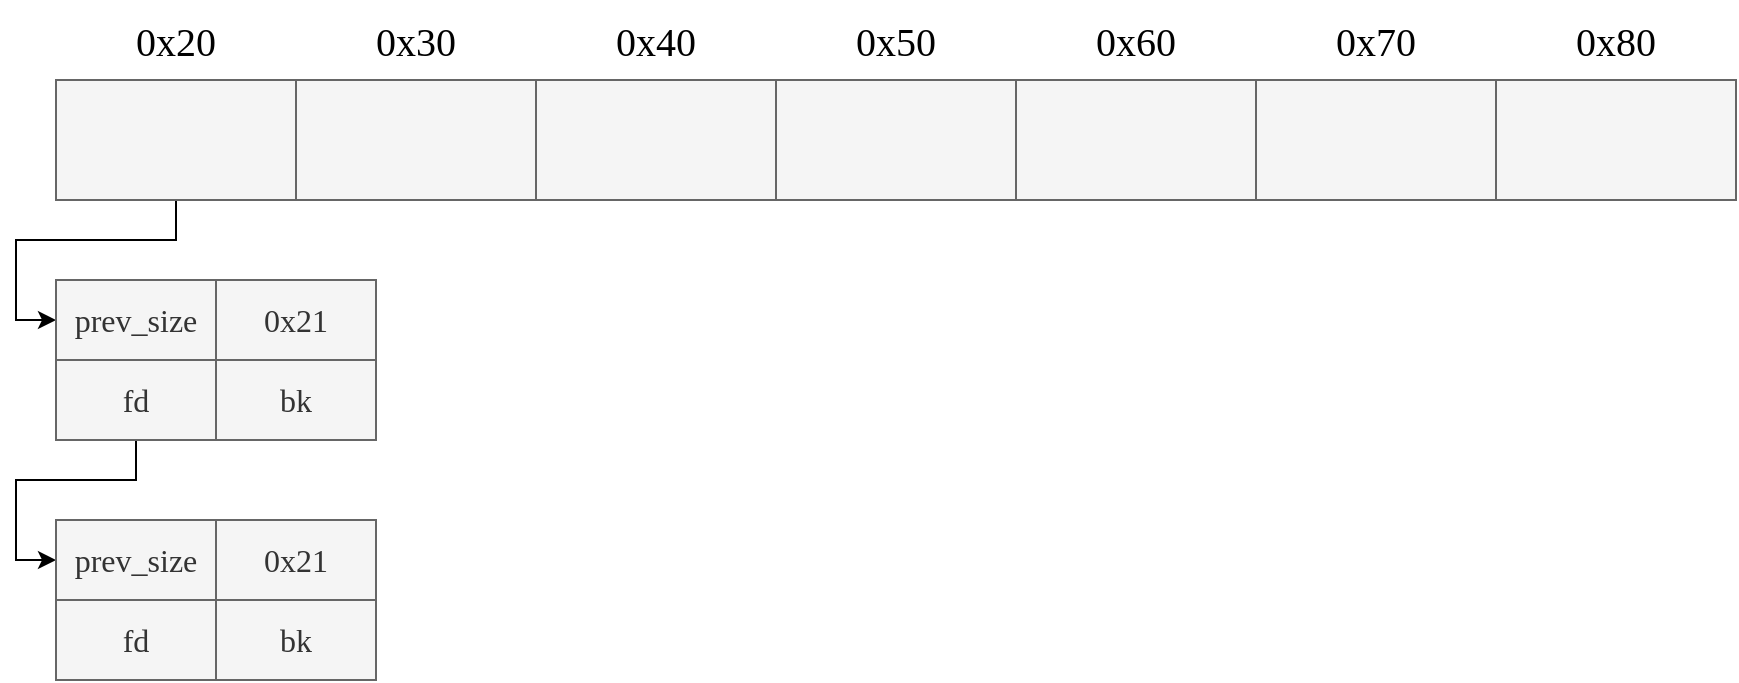 <mxfile>
    <diagram id="b-Bwdr1y-Pm7TVUk07Hk" name="Page-1">
        <mxGraphModel dx="1753" dy="1172" grid="1" gridSize="10" guides="1" tooltips="1" connect="1" arrows="1" fold="1" page="1" pageScale="1" pageWidth="827" pageHeight="1169" math="0" shadow="0">
            <root>
                <mxCell id="0"/>
                <mxCell id="1" parent="0"/>
                <mxCell id="31" style="edgeStyle=orthogonalEdgeStyle;rounded=0;orthogonalLoop=1;jettySize=auto;html=1;exitX=0.5;exitY=1;exitDx=0;exitDy=0;entryX=0;entryY=0.5;entryDx=0;entryDy=0;fontSize=16;fontFamily=Verdana;fontStyle=0;horizontal=1;" parent="1" source="2" target="27" edge="1">
                    <mxGeometry relative="1" as="geometry"/>
                </mxCell>
                <mxCell id="2" value="" style="rounded=0;whiteSpace=wrap;html=1;strokeColor=#666666;fontColor=#333333;fillColor=#f5f5f5;fontSize=16;fontFamily=Verdana;fontStyle=0;horizontal=1;" parent="1" vertex="1">
                    <mxGeometry x="80" y="200" width="120" height="60" as="geometry"/>
                </mxCell>
                <mxCell id="18" value="&lt;font style=&quot;font-size: 20px&quot;&gt;0x20&lt;/font&gt;" style="text;html=1;strokeColor=none;fillColor=none;align=center;verticalAlign=middle;whiteSpace=wrap;rounded=0;fontSize=16;fontFamily=Verdana;fontStyle=0;horizontal=1;" parent="1" vertex="1">
                    <mxGeometry x="80" y="160" width="120" height="40" as="geometry"/>
                </mxCell>
                <mxCell id="27" value="&lt;font style=&quot;font-size: 16px;&quot;&gt;prev_size&lt;/font&gt;" style="rounded=0;whiteSpace=wrap;html=1;fillColor=#f5f5f5;strokeColor=#666666;fontColor=#333333;fontSize=16;fontFamily=Verdana;fontStyle=0;horizontal=1;" parent="1" vertex="1">
                    <mxGeometry x="80" y="300" width="80" height="40" as="geometry"/>
                </mxCell>
                <mxCell id="36" value="&lt;font style=&quot;font-size: 16px;&quot;&gt;0x21&lt;/font&gt;" style="rounded=0;whiteSpace=wrap;html=1;fillColor=#f5f5f5;strokeColor=#666666;fontColor=#333333;fontSize=16;fontFamily=Verdana;fontStyle=0;horizontal=1;" parent="1" vertex="1">
                    <mxGeometry x="160" y="300" width="80" height="40" as="geometry"/>
                </mxCell>
                <mxCell id="43" style="edgeStyle=orthogonalEdgeStyle;rounded=0;orthogonalLoop=1;jettySize=auto;html=1;exitX=0.5;exitY=1;exitDx=0;exitDy=0;entryX=0;entryY=0.5;entryDx=0;entryDy=0;fontSize=16;fontFamily=Verdana;fontStyle=0;horizontal=1;" parent="1" source="37" target="39" edge="1">
                    <mxGeometry relative="1" as="geometry"/>
                </mxCell>
                <mxCell id="37" value="fd" style="rounded=0;whiteSpace=wrap;html=1;fillColor=#f5f5f5;strokeColor=#666666;fontColor=#333333;fontSize=16;fontFamily=Verdana;fontStyle=0;horizontal=1;" parent="1" vertex="1">
                    <mxGeometry x="80" y="340" width="80" height="40" as="geometry"/>
                </mxCell>
                <mxCell id="38" value="bk" style="rounded=0;whiteSpace=wrap;html=1;fillColor=#f5f5f5;strokeColor=#666666;fontColor=#333333;fontSize=16;fontFamily=Verdana;fontStyle=0;horizontal=1;" parent="1" vertex="1">
                    <mxGeometry x="160" y="340" width="80" height="40" as="geometry"/>
                </mxCell>
                <mxCell id="39" value="&lt;font style=&quot;font-size: 16px;&quot;&gt;prev_size&lt;/font&gt;" style="rounded=0;whiteSpace=wrap;html=1;fillColor=#f5f5f5;strokeColor=#666666;fontColor=#333333;fontSize=16;fontFamily=Verdana;fontStyle=0;horizontal=1;" parent="1" vertex="1">
                    <mxGeometry x="80" y="420" width="80" height="40" as="geometry"/>
                </mxCell>
                <mxCell id="40" value="&lt;font style=&quot;font-size: 16px;&quot;&gt;0x21&lt;/font&gt;" style="rounded=0;whiteSpace=wrap;html=1;fillColor=#f5f5f5;strokeColor=#666666;fontColor=#333333;fontSize=16;fontFamily=Verdana;fontStyle=0;horizontal=1;" parent="1" vertex="1">
                    <mxGeometry x="160" y="420" width="80" height="40" as="geometry"/>
                </mxCell>
                <mxCell id="41" value="fd" style="rounded=0;whiteSpace=wrap;html=1;fillColor=#f5f5f5;strokeColor=#666666;fontColor=#333333;fontSize=16;fontFamily=Verdana;fontStyle=0;horizontal=1;" parent="1" vertex="1">
                    <mxGeometry x="80" y="460" width="80" height="40" as="geometry"/>
                </mxCell>
                <mxCell id="42" value="bk" style="rounded=0;whiteSpace=wrap;html=1;fillColor=#f5f5f5;strokeColor=#666666;fontColor=#333333;fontSize=16;fontFamily=Verdana;fontStyle=0;horizontal=1;" parent="1" vertex="1">
                    <mxGeometry x="160" y="460" width="80" height="40" as="geometry"/>
                </mxCell>
                <mxCell id="45" value="" style="rounded=0;whiteSpace=wrap;html=1;strokeColor=#666666;fontColor=#333333;fillColor=#f5f5f5;fontSize=16;fontFamily=Verdana;fontStyle=0;horizontal=1;" parent="1" vertex="1">
                    <mxGeometry x="200" y="200" width="120" height="60" as="geometry"/>
                </mxCell>
                <mxCell id="46" value="&lt;font style=&quot;font-size: 20px&quot;&gt;0x30&lt;/font&gt;" style="text;html=1;strokeColor=none;fillColor=none;align=center;verticalAlign=middle;whiteSpace=wrap;rounded=0;fontSize=16;fontFamily=Verdana;fontStyle=0;horizontal=1;" parent="1" vertex="1">
                    <mxGeometry x="200" y="160" width="120" height="40" as="geometry"/>
                </mxCell>
                <mxCell id="47" value="" style="rounded=0;whiteSpace=wrap;html=1;strokeColor=#666666;fontColor=#333333;fillColor=#f5f5f5;fontSize=16;fontFamily=Verdana;fontStyle=0;horizontal=1;" parent="1" vertex="1">
                    <mxGeometry x="320" y="200" width="120" height="60" as="geometry"/>
                </mxCell>
                <mxCell id="48" value="&lt;font style=&quot;font-size: 20px&quot;&gt;0x40&lt;/font&gt;" style="text;html=1;strokeColor=none;fillColor=none;align=center;verticalAlign=middle;whiteSpace=wrap;rounded=0;fontSize=16;fontFamily=Verdana;fontStyle=0;horizontal=1;" parent="1" vertex="1">
                    <mxGeometry x="320" y="160" width="120" height="40" as="geometry"/>
                </mxCell>
                <mxCell id="49" value="" style="rounded=0;whiteSpace=wrap;html=1;strokeColor=#666666;fontColor=#333333;fillColor=#f5f5f5;fontSize=16;fontFamily=Verdana;fontStyle=0;horizontal=1;" parent="1" vertex="1">
                    <mxGeometry x="440" y="200" width="120" height="60" as="geometry"/>
                </mxCell>
                <mxCell id="50" value="&lt;font style=&quot;font-size: 20px&quot;&gt;0x50&lt;/font&gt;" style="text;html=1;strokeColor=none;fillColor=none;align=center;verticalAlign=middle;whiteSpace=wrap;rounded=0;fontSize=16;fontFamily=Verdana;fontStyle=0;horizontal=1;" parent="1" vertex="1">
                    <mxGeometry x="440" y="160" width="120" height="40" as="geometry"/>
                </mxCell>
                <mxCell id="51" value="" style="rounded=0;whiteSpace=wrap;html=1;strokeColor=#666666;fontColor=#333333;fillColor=#f5f5f5;fontSize=16;fontFamily=Verdana;fontStyle=0;horizontal=1;" parent="1" vertex="1">
                    <mxGeometry x="560" y="200" width="120" height="60" as="geometry"/>
                </mxCell>
                <mxCell id="52" value="&lt;font style=&quot;font-size: 20px&quot;&gt;0x60&lt;/font&gt;" style="text;html=1;strokeColor=none;fillColor=none;align=center;verticalAlign=middle;whiteSpace=wrap;rounded=0;fontSize=16;fontFamily=Verdana;fontStyle=0;horizontal=1;" parent="1" vertex="1">
                    <mxGeometry x="560" y="160" width="120" height="40" as="geometry"/>
                </mxCell>
                <mxCell id="53" value="" style="rounded=0;whiteSpace=wrap;html=1;strokeColor=#666666;fontColor=#333333;fillColor=#f5f5f5;fontSize=16;fontFamily=Verdana;fontStyle=0;horizontal=1;" parent="1" vertex="1">
                    <mxGeometry x="680" y="200" width="120" height="60" as="geometry"/>
                </mxCell>
                <mxCell id="54" value="&lt;font style=&quot;font-size: 20px&quot;&gt;0x70&lt;/font&gt;" style="text;html=1;strokeColor=none;fillColor=none;align=center;verticalAlign=middle;whiteSpace=wrap;rounded=0;fontSize=16;fontFamily=Verdana;fontStyle=0;horizontal=1;" parent="1" vertex="1">
                    <mxGeometry x="680" y="160" width="120" height="40" as="geometry"/>
                </mxCell>
                <mxCell id="55" value="" style="rounded=0;whiteSpace=wrap;html=1;strokeColor=#666666;fontColor=#333333;fillColor=#f5f5f5;fontSize=16;fontFamily=Verdana;fontStyle=0;horizontal=1;" parent="1" vertex="1">
                    <mxGeometry x="800" y="200" width="120" height="60" as="geometry"/>
                </mxCell>
                <mxCell id="56" value="&lt;font style=&quot;font-size: 20px&quot;&gt;0x80&lt;/font&gt;" style="text;html=1;strokeColor=none;fillColor=none;align=center;verticalAlign=middle;whiteSpace=wrap;rounded=0;fontSize=16;fontFamily=Verdana;fontStyle=0;horizontal=1;" parent="1" vertex="1">
                    <mxGeometry x="800" y="160" width="120" height="40" as="geometry"/>
                </mxCell>
            </root>
        </mxGraphModel>
    </diagram>
</mxfile>